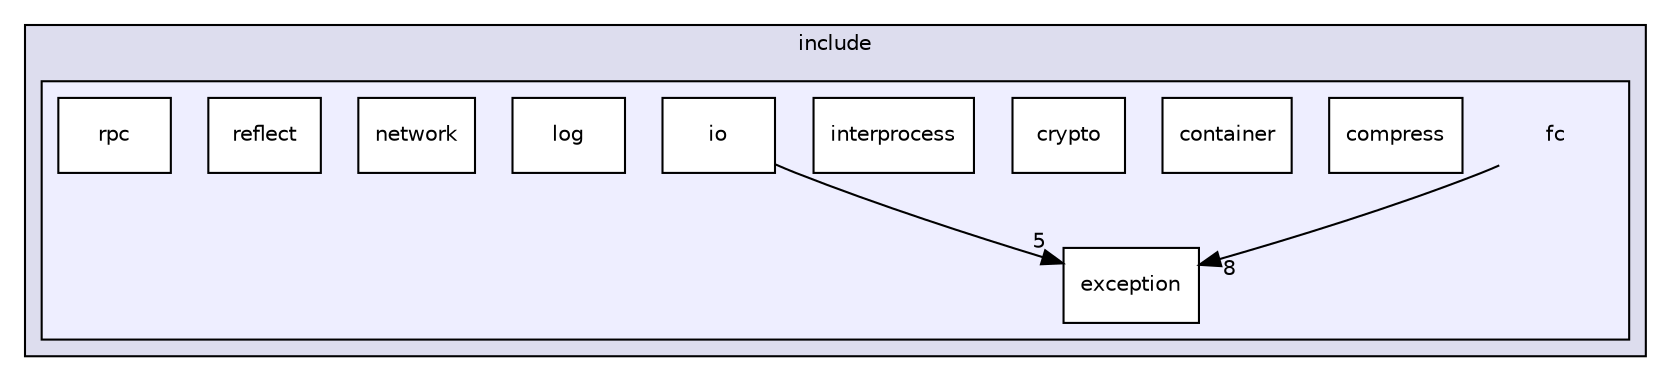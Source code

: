 digraph "libraries/fc/include/fc" {
  compound=true
  node [ fontsize="10", fontname="Helvetica"];
  edge [ labelfontsize="10", labelfontname="Helvetica"];
  subgraph clusterdir_1c038c3f105811b552ea4d405d1d79e4 {
    graph [ bgcolor="#ddddee", pencolor="black", label="include" fontname="Helvetica", fontsize="10", URL="dir_1c038c3f105811b552ea4d405d1d79e4.html"]
  subgraph clusterdir_353db8a1d22dbc4c8e3e6acef3c56112 {
    graph [ bgcolor="#eeeeff", pencolor="black", label="" URL="dir_353db8a1d22dbc4c8e3e6acef3c56112.html"];
    dir_353db8a1d22dbc4c8e3e6acef3c56112 [shape=plaintext label="fc"];
    dir_ff1d1377d9860d1607bb83e1164d8514 [shape=box label="compress" color="black" fillcolor="white" style="filled" URL="dir_ff1d1377d9860d1607bb83e1164d8514.html"];
    dir_3494092988b4236da22d1214543ae9fc [shape=box label="container" color="black" fillcolor="white" style="filled" URL="dir_3494092988b4236da22d1214543ae9fc.html"];
    dir_a5ec3939fc5af9dca641afc7a674f415 [shape=box label="crypto" color="black" fillcolor="white" style="filled" URL="dir_a5ec3939fc5af9dca641afc7a674f415.html"];
    dir_d02e0f0c3e9d97ff453e933590a5f736 [shape=box label="exception" color="black" fillcolor="white" style="filled" URL="dir_d02e0f0c3e9d97ff453e933590a5f736.html"];
    dir_9a1558c72f327565b1efc17890dd90cd [shape=box label="interprocess" color="black" fillcolor="white" style="filled" URL="dir_9a1558c72f327565b1efc17890dd90cd.html"];
    dir_e6a238cbf3c32b11720ea0d614e9e7bf [shape=box label="io" color="black" fillcolor="white" style="filled" URL="dir_e6a238cbf3c32b11720ea0d614e9e7bf.html"];
    dir_d6880beb0ff67a9c7cbf54aaf412b885 [shape=box label="log" color="black" fillcolor="white" style="filled" URL="dir_d6880beb0ff67a9c7cbf54aaf412b885.html"];
    dir_f07f76379769abbc91c06c6af48869b9 [shape=box label="network" color="black" fillcolor="white" style="filled" URL="dir_f07f76379769abbc91c06c6af48869b9.html"];
    dir_9960140843a7a00206ea1921923ae5a6 [shape=box label="reflect" color="black" fillcolor="white" style="filled" URL="dir_9960140843a7a00206ea1921923ae5a6.html"];
    dir_97d2a33207e1ac8aaec37e2a08964607 [shape=box label="rpc" color="black" fillcolor="white" style="filled" URL="dir_97d2a33207e1ac8aaec37e2a08964607.html"];
  }
  }
  dir_e6a238cbf3c32b11720ea0d614e9e7bf->dir_d02e0f0c3e9d97ff453e933590a5f736 [headlabel="5", labeldistance=1.5 headhref="dir_000016_001722.html"];
  dir_353db8a1d22dbc4c8e3e6acef3c56112->dir_d02e0f0c3e9d97ff453e933590a5f736 [headlabel="8", labeldistance=1.5 headhref="dir_000012_001722.html"];
}

